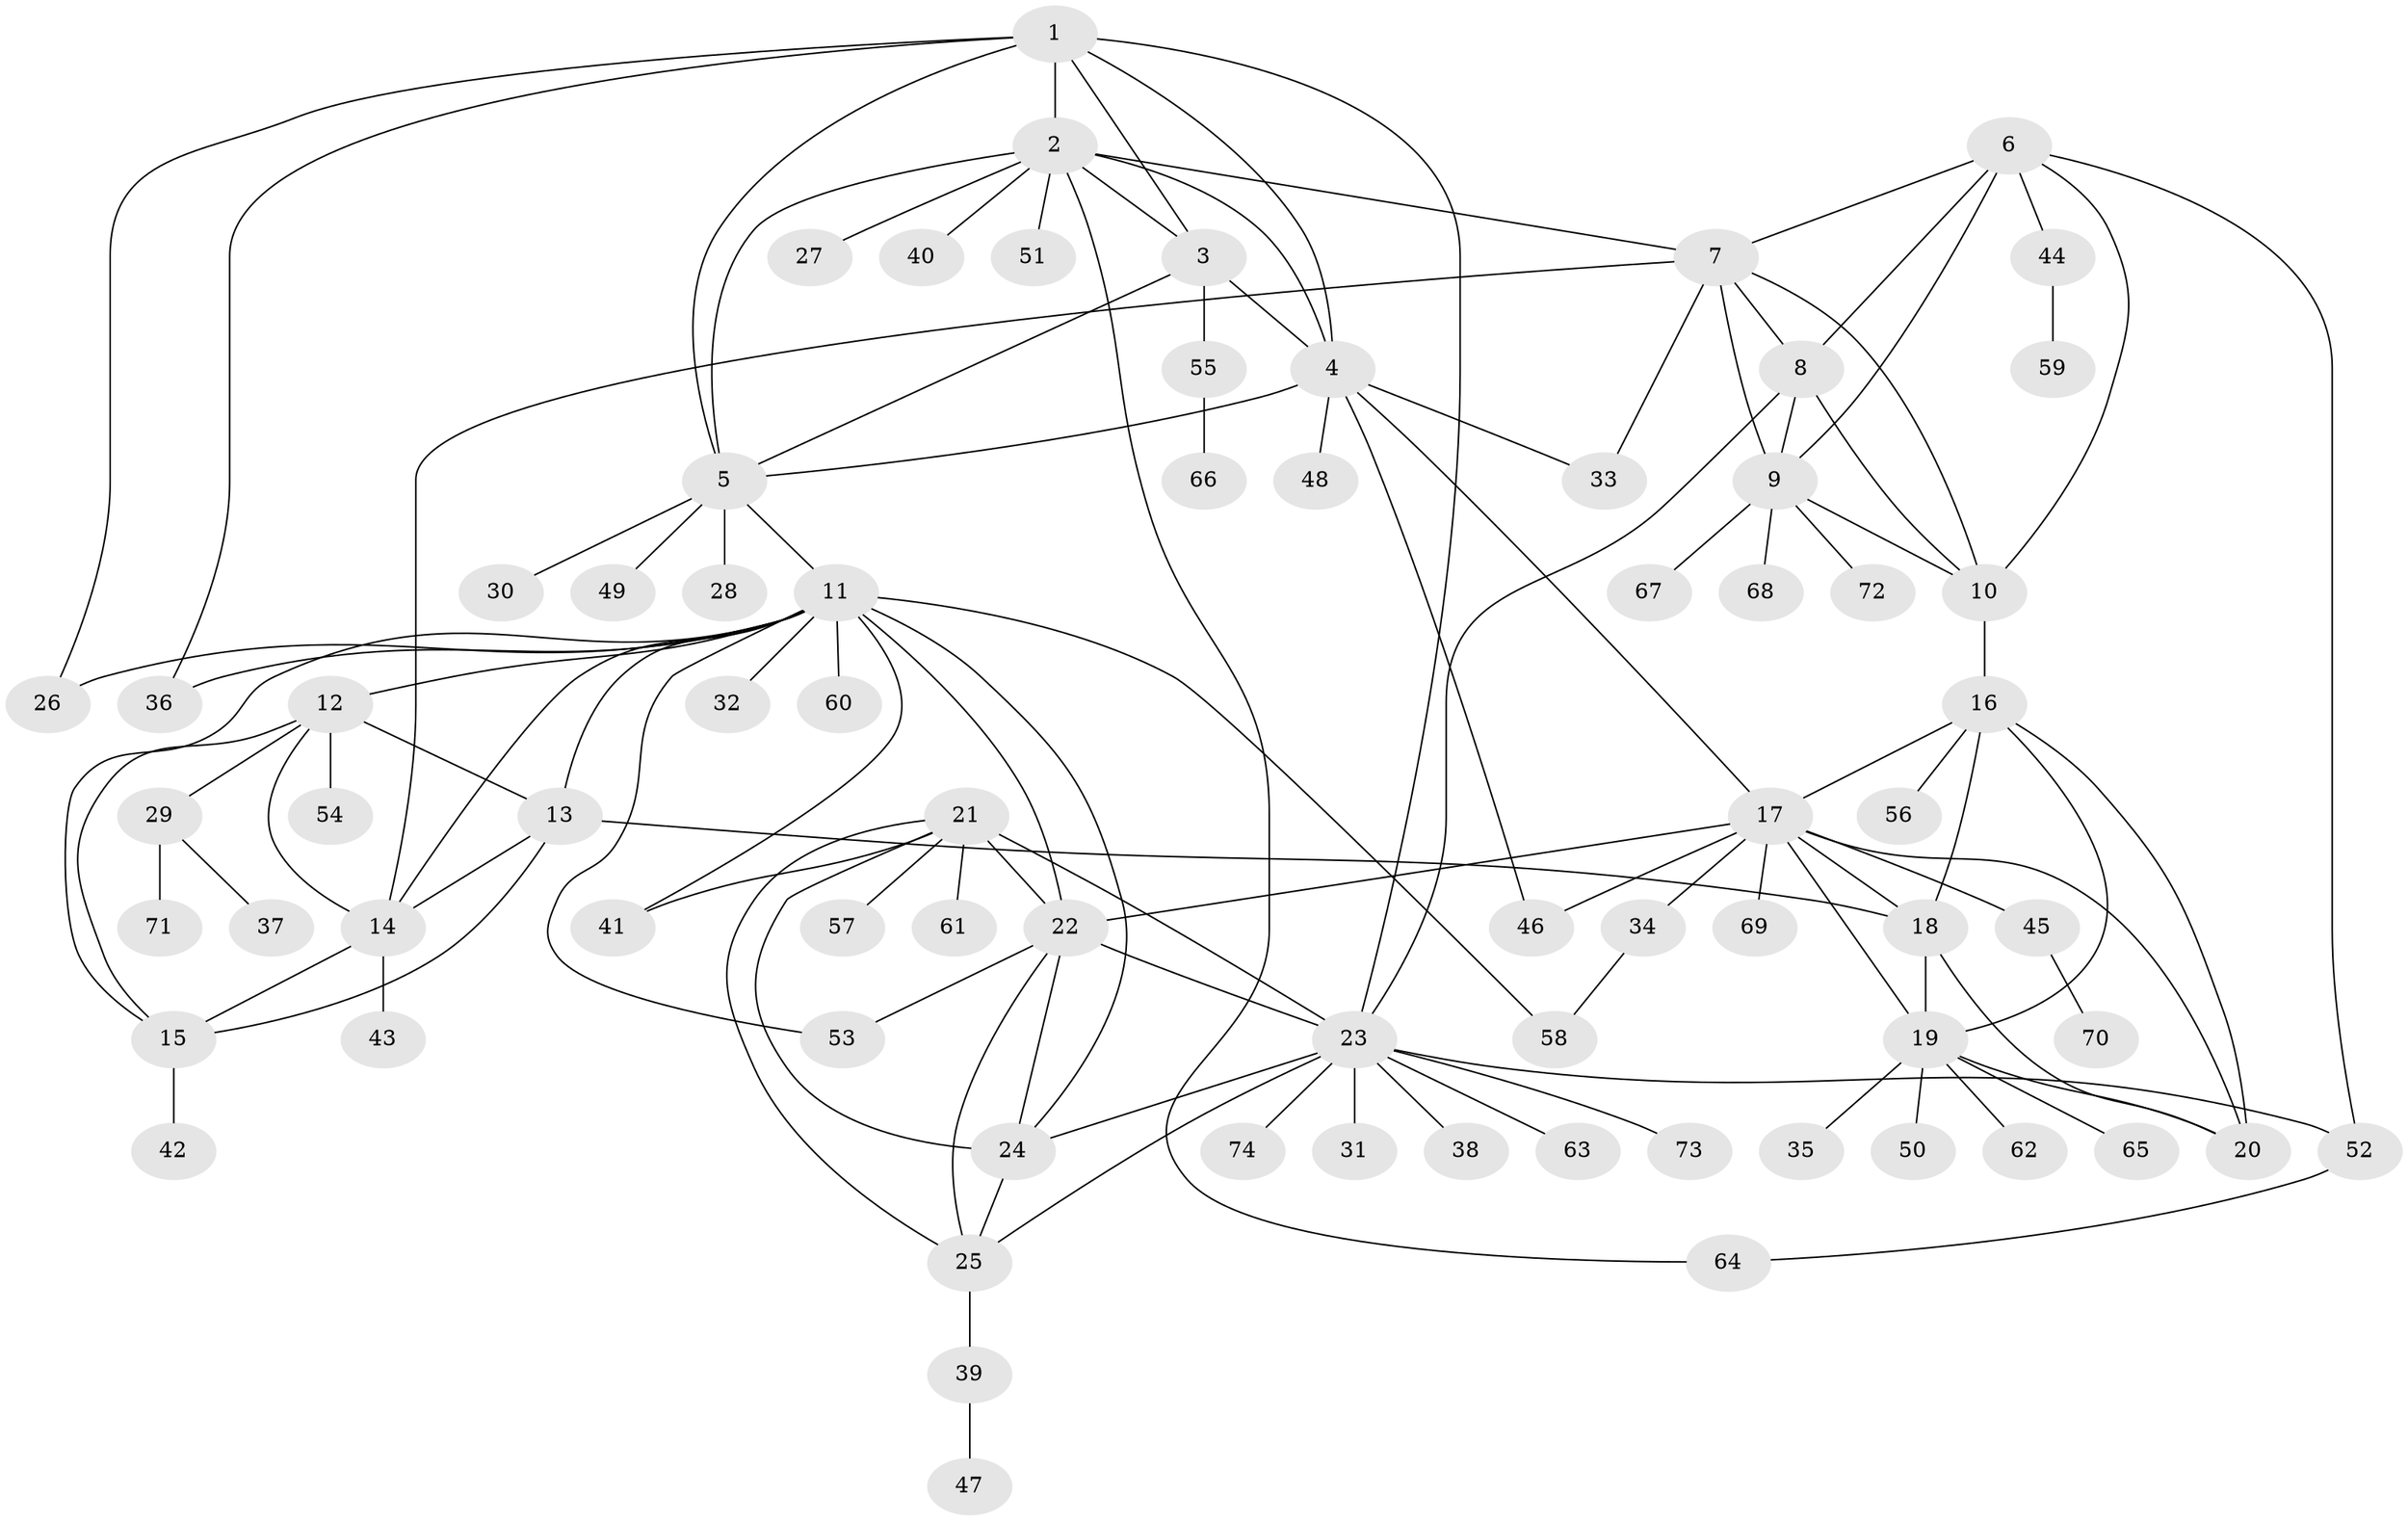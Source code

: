 // original degree distribution, {7: 0.04854368932038835, 10: 0.009708737864077669, 6: 0.02912621359223301, 9: 0.02912621359223301, 8: 0.038834951456310676, 5: 0.05825242718446602, 15: 0.009708737864077669, 11: 0.009708737864077669, 13: 0.009708737864077669, 2: 0.1941747572815534, 1: 0.5339805825242718, 4: 0.009708737864077669, 3: 0.019417475728155338}
// Generated by graph-tools (version 1.1) at 2025/52/03/04/25 22:52:32]
// undirected, 74 vertices, 119 edges
graph export_dot {
  node [color=gray90,style=filled];
  1;
  2;
  3;
  4;
  5;
  6;
  7;
  8;
  9;
  10;
  11;
  12;
  13;
  14;
  15;
  16;
  17;
  18;
  19;
  20;
  21;
  22;
  23;
  24;
  25;
  26;
  27;
  28;
  29;
  30;
  31;
  32;
  33;
  34;
  35;
  36;
  37;
  38;
  39;
  40;
  41;
  42;
  43;
  44;
  45;
  46;
  47;
  48;
  49;
  50;
  51;
  52;
  53;
  54;
  55;
  56;
  57;
  58;
  59;
  60;
  61;
  62;
  63;
  64;
  65;
  66;
  67;
  68;
  69;
  70;
  71;
  72;
  73;
  74;
  1 -- 2 [weight=1.0];
  1 -- 3 [weight=1.0];
  1 -- 4 [weight=1.0];
  1 -- 5 [weight=1.0];
  1 -- 23 [weight=1.0];
  1 -- 26 [weight=1.0];
  1 -- 36 [weight=1.0];
  2 -- 3 [weight=1.0];
  2 -- 4 [weight=1.0];
  2 -- 5 [weight=1.0];
  2 -- 7 [weight=1.0];
  2 -- 27 [weight=1.0];
  2 -- 40 [weight=1.0];
  2 -- 51 [weight=1.0];
  2 -- 64 [weight=1.0];
  3 -- 4 [weight=1.0];
  3 -- 5 [weight=1.0];
  3 -- 55 [weight=1.0];
  4 -- 5 [weight=1.0];
  4 -- 17 [weight=1.0];
  4 -- 33 [weight=1.0];
  4 -- 46 [weight=1.0];
  4 -- 48 [weight=1.0];
  5 -- 11 [weight=1.0];
  5 -- 28 [weight=1.0];
  5 -- 30 [weight=1.0];
  5 -- 49 [weight=1.0];
  6 -- 7 [weight=1.0];
  6 -- 8 [weight=1.0];
  6 -- 9 [weight=1.0];
  6 -- 10 [weight=1.0];
  6 -- 44 [weight=1.0];
  6 -- 52 [weight=1.0];
  7 -- 8 [weight=1.0];
  7 -- 9 [weight=1.0];
  7 -- 10 [weight=1.0];
  7 -- 14 [weight=1.0];
  7 -- 33 [weight=1.0];
  8 -- 9 [weight=1.0];
  8 -- 10 [weight=1.0];
  8 -- 23 [weight=1.0];
  9 -- 10 [weight=1.0];
  9 -- 67 [weight=1.0];
  9 -- 68 [weight=1.0];
  9 -- 72 [weight=1.0];
  10 -- 16 [weight=1.0];
  11 -- 12 [weight=1.0];
  11 -- 13 [weight=1.0];
  11 -- 14 [weight=1.0];
  11 -- 15 [weight=1.0];
  11 -- 22 [weight=1.0];
  11 -- 24 [weight=1.0];
  11 -- 26 [weight=1.0];
  11 -- 32 [weight=1.0];
  11 -- 36 [weight=1.0];
  11 -- 41 [weight=1.0];
  11 -- 53 [weight=1.0];
  11 -- 58 [weight=1.0];
  11 -- 60 [weight=1.0];
  12 -- 13 [weight=1.0];
  12 -- 14 [weight=1.0];
  12 -- 15 [weight=1.0];
  12 -- 29 [weight=1.0];
  12 -- 54 [weight=1.0];
  13 -- 14 [weight=1.0];
  13 -- 15 [weight=1.0];
  13 -- 18 [weight=1.0];
  14 -- 15 [weight=1.0];
  14 -- 43 [weight=1.0];
  15 -- 42 [weight=1.0];
  16 -- 17 [weight=1.0];
  16 -- 18 [weight=1.0];
  16 -- 19 [weight=1.0];
  16 -- 20 [weight=1.0];
  16 -- 56 [weight=1.0];
  17 -- 18 [weight=1.0];
  17 -- 19 [weight=1.0];
  17 -- 20 [weight=1.0];
  17 -- 22 [weight=1.0];
  17 -- 34 [weight=1.0];
  17 -- 45 [weight=1.0];
  17 -- 46 [weight=1.0];
  17 -- 69 [weight=1.0];
  18 -- 19 [weight=1.0];
  18 -- 20 [weight=1.0];
  19 -- 20 [weight=1.0];
  19 -- 35 [weight=1.0];
  19 -- 50 [weight=1.0];
  19 -- 62 [weight=1.0];
  19 -- 65 [weight=1.0];
  21 -- 22 [weight=1.0];
  21 -- 23 [weight=1.0];
  21 -- 24 [weight=1.0];
  21 -- 25 [weight=1.0];
  21 -- 41 [weight=1.0];
  21 -- 57 [weight=1.0];
  21 -- 61 [weight=1.0];
  22 -- 23 [weight=1.0];
  22 -- 24 [weight=1.0];
  22 -- 25 [weight=1.0];
  22 -- 53 [weight=1.0];
  23 -- 24 [weight=1.0];
  23 -- 25 [weight=1.0];
  23 -- 31 [weight=1.0];
  23 -- 38 [weight=1.0];
  23 -- 52 [weight=1.0];
  23 -- 63 [weight=1.0];
  23 -- 73 [weight=1.0];
  23 -- 74 [weight=1.0];
  24 -- 25 [weight=1.0];
  25 -- 39 [weight=1.0];
  29 -- 37 [weight=1.0];
  29 -- 71 [weight=1.0];
  34 -- 58 [weight=1.0];
  39 -- 47 [weight=1.0];
  44 -- 59 [weight=1.0];
  45 -- 70 [weight=1.0];
  52 -- 64 [weight=1.0];
  55 -- 66 [weight=1.0];
}
